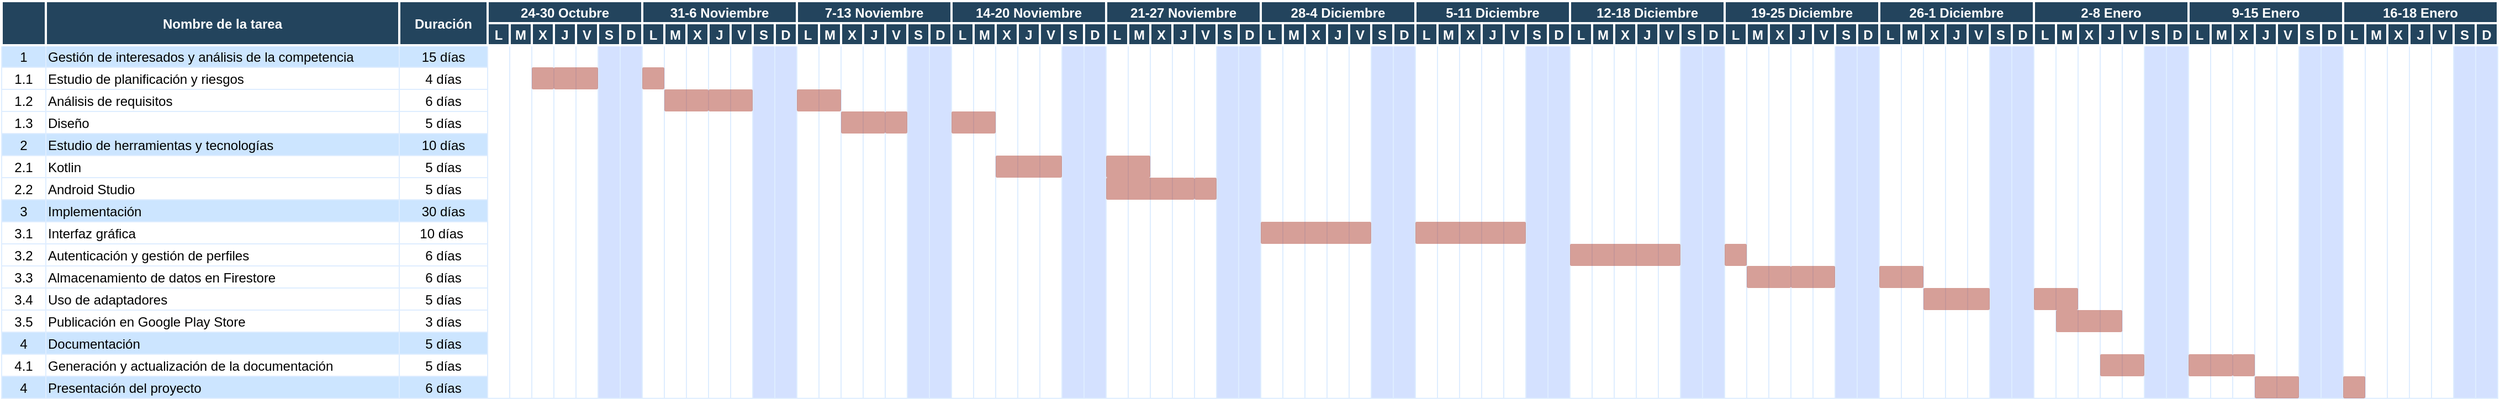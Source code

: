 <mxfile version="20.7.3" type="device"><diagram name="Page-1" id="8378b5f6-a2b2-b727-a746-972ab9d02e00"><mxGraphModel dx="1290" dy="573" grid="1" gridSize="10" guides="1" tooltips="1" connect="0" arrows="1" fold="1" page="1" pageScale="1.5" pageWidth="1169" pageHeight="827" background="none" math="0" shadow="0"><root><mxCell id="0"/><mxCell id="1" parent="0"/><mxCell id="63" value="1" style="strokeColor=#DEEDFF;fillColor=#CCE5FF;" parent="1" vertex="1"><mxGeometry x="86.5" y="380" width="40" height="20" as="geometry"/></mxCell><mxCell id="64" value="Gestión de interesados y análisis de la competencia" style="align=left;strokeColor=#DEEDFF;fillColor=#CCE5FF;" parent="1" vertex="1"><mxGeometry x="126.5" y="380" width="320" height="20" as="geometry"/></mxCell><mxCell id="65" value="15 días" style="strokeColor=#DEEDFF;fillColor=#CCE5FF;" parent="1" vertex="1"><mxGeometry x="446.5" y="380" width="80.0" height="20" as="geometry"/></mxCell><mxCell id="68" value="" style="strokeColor=#DEEDFF" parent="1" vertex="1"><mxGeometry x="526.5" y="380" width="20" height="320" as="geometry"/></mxCell><mxCell id="69" value="1.1" style="strokeColor=#DEEDFF;fillColor=#FFFFFF;" parent="1" vertex="1"><mxGeometry x="86.5" y="400.0" width="40" height="20" as="geometry"/></mxCell><mxCell id="70" value="Estudio de planificación y riesgos " style="align=left;strokeColor=#DEEDFF;fillColor=#FFFFFF;" parent="1" vertex="1"><mxGeometry x="126.5" y="400.0" width="320.0" height="20" as="geometry"/></mxCell><mxCell id="71" value="4 días" style="strokeColor=#DEEDFF;fillColor=#FFFFFF;" parent="1" vertex="1"><mxGeometry x="446.5" y="400.0" width="80.0" height="20" as="geometry"/></mxCell><mxCell id="74" value="1.2" style="strokeColor=#DEEDFF" parent="1" vertex="1"><mxGeometry x="86.5" y="420.0" width="40" height="20" as="geometry"/></mxCell><mxCell id="75" value="Análisis de requisitos " style="align=left;strokeColor=#DEEDFF" parent="1" vertex="1"><mxGeometry x="126.5" y="420.0" width="320.0" height="20.0" as="geometry"/></mxCell><mxCell id="76" value="6 días" style="strokeColor=#DEEDFF" parent="1" vertex="1"><mxGeometry x="446.5" y="420.0" width="80.0" height="20" as="geometry"/></mxCell><mxCell id="79" value="1.3" style="strokeColor=#DEEDFF" parent="1" vertex="1"><mxGeometry x="86.5" y="440.0" width="40" height="20" as="geometry"/></mxCell><mxCell id="80" value="Diseño" style="align=left;strokeColor=#DEEDFF" parent="1" vertex="1"><mxGeometry x="126.5" y="440.0" width="320" height="20" as="geometry"/></mxCell><mxCell id="81" value="5 días" style="strokeColor=#DEEDFF" parent="1" vertex="1"><mxGeometry x="446.5" y="440.0" width="80.0" height="20" as="geometry"/></mxCell><mxCell id="84" value="2" style="strokeColor=#DEEDFF;fillColor=#CCE5FF;" parent="1" vertex="1"><mxGeometry x="86.5" y="460.0" width="40" height="20" as="geometry"/></mxCell><mxCell id="85" value="Estudio de herramientas y tecnologías" style="align=left;strokeColor=#DEEDFF;fillColor=#CCE5FF;" parent="1" vertex="1"><mxGeometry x="126.5" y="460.0" width="320.0" height="20" as="geometry"/></mxCell><mxCell id="86" value="10 días" style="strokeColor=#DEEDFF;fillColor=#CCE5FF;" parent="1" vertex="1"><mxGeometry x="446.5" y="460.0" width="80.0" height="20" as="geometry"/></mxCell><mxCell id="89" value="2.1" style="strokeColor=#DEEDFF" parent="1" vertex="1"><mxGeometry x="86.5" y="480.0" width="40" height="20" as="geometry"/></mxCell><mxCell id="90" value="Kotlin" style="align=left;strokeColor=#DEEDFF" parent="1" vertex="1"><mxGeometry x="126.5" y="480.0" width="320.0" height="20" as="geometry"/></mxCell><mxCell id="91" value="5 días" style="strokeColor=#DEEDFF" parent="1" vertex="1"><mxGeometry x="446.5" y="480.0" width="80.0" height="20" as="geometry"/></mxCell><mxCell id="94" value="2.2" style="strokeColor=#DEEDFF" parent="1" vertex="1"><mxGeometry x="86.5" y="500.0" width="40" height="20" as="geometry"/></mxCell><mxCell id="95" value="Android Studio" style="align=left;strokeColor=#DEEDFF" parent="1" vertex="1"><mxGeometry x="126.5" y="500.0" width="320.0" height="20" as="geometry"/></mxCell><mxCell id="96" value="5 días" style="strokeColor=#DEEDFF" parent="1" vertex="1"><mxGeometry x="446.5" y="500.0" width="80.0" height="20" as="geometry"/></mxCell><mxCell id="Vy-xV0-nqS6MbovDAMu3-279" value="" style="edgeStyle=orthogonalEdgeStyle;rounded=0;orthogonalLoop=1;jettySize=auto;html=1;" parent="1" source="99" target="110" edge="1"><mxGeometry relative="1" as="geometry"/></mxCell><mxCell id="99" value="3" style="strokeColor=#DEEDFF;fillColor=#CCE5FF;" parent="1" vertex="1"><mxGeometry x="86.5" y="520.0" width="40" height="20" as="geometry"/></mxCell><mxCell id="100" value="Implementación" style="align=left;strokeColor=#DEEDFF;fillColor=#CCE5FF;" parent="1" vertex="1"><mxGeometry x="126.5" y="520.0" width="320.0" height="20" as="geometry"/></mxCell><mxCell id="101" value="30 días" style="strokeColor=#DEEDFF;fillColor=#CCE5FF;" parent="1" vertex="1"><mxGeometry x="446.5" y="520.0" width="80.0" height="20" as="geometry"/></mxCell><mxCell id="104" value="3.1" style="strokeColor=#DEEDFF;fillColor=#FFFFFF;" parent="1" vertex="1"><mxGeometry x="86.5" y="540.0" width="40" height="20" as="geometry"/></mxCell><mxCell id="105" value="Interfaz gráfica" style="align=left;strokeColor=#DEEDFF;fillColor=#FFFFFF;" parent="1" vertex="1"><mxGeometry x="126.5" y="540.0" width="320.0" height="20.0" as="geometry"/></mxCell><mxCell id="106" value="10 días " style="strokeColor=#DEEDFF;fillColor=#FFFFFF;" parent="1" vertex="1"><mxGeometry x="446.5" y="540.0" width="80.0" height="20" as="geometry"/></mxCell><mxCell id="109" value="3.2" style="strokeColor=#DEEDFF" parent="1" vertex="1"><mxGeometry x="86.5" y="560.0" width="40" height="20" as="geometry"/></mxCell><mxCell id="110" value="Autenticación y gestión de perfiles " style="align=left;strokeColor=#DEEDFF" parent="1" vertex="1"><mxGeometry x="126.5" y="560.0" width="320.0" height="20" as="geometry"/></mxCell><mxCell id="111" value="6 días" style="strokeColor=#DEEDFF" parent="1" vertex="1"><mxGeometry x="446.5" y="560" width="80" height="20" as="geometry"/></mxCell><mxCell id="114" value="3.3" style="strokeColor=#DEEDFF" parent="1" vertex="1"><mxGeometry x="86.5" y="580.0" width="40" height="20" as="geometry"/></mxCell><mxCell id="115" value="Almacenamiento de datos en Firestore" style="align=left;strokeColor=#DEEDFF" parent="1" vertex="1"><mxGeometry x="126.5" y="580.0" width="320.0" height="20" as="geometry"/></mxCell><mxCell id="116" value="6 días" style="strokeColor=#DEEDFF" parent="1" vertex="1"><mxGeometry x="446.5" y="580.0" width="80.0" height="20" as="geometry"/></mxCell><mxCell id="119" value="3.4" style="strokeColor=#DEEDFF" parent="1" vertex="1"><mxGeometry x="86.5" y="600.0" width="40" height="20" as="geometry"/></mxCell><mxCell id="120" value="Uso de adaptadores" style="align=left;strokeColor=#DEEDFF" parent="1" vertex="1"><mxGeometry x="126.5" y="600.0" width="320" height="20" as="geometry"/></mxCell><mxCell id="121" value="5 días" style="strokeColor=#DEEDFF" parent="1" vertex="1"><mxGeometry x="446.5" y="600.0" width="80.0" height="20" as="geometry"/></mxCell><mxCell id="124" value="3.5" style="strokeColor=#DEEDFF" parent="1" vertex="1"><mxGeometry x="86.5" y="620.0" width="40" height="20" as="geometry"/></mxCell><mxCell id="125" value="Publicación en Google Play Store" style="align=left;strokeColor=#DEEDFF" parent="1" vertex="1"><mxGeometry x="126.5" y="620.0" width="320" height="20" as="geometry"/></mxCell><mxCell id="126" value="3 días" style="strokeColor=#DEEDFF" parent="1" vertex="1"><mxGeometry x="446.5" y="620.0" width="80.0" height="20" as="geometry"/></mxCell><mxCell id="129" value="4" style="strokeColor=#DEEDFF;fillColor=#CCE5FF;" parent="1" vertex="1"><mxGeometry x="86.5" y="640.0" width="40" height="20" as="geometry"/></mxCell><mxCell id="130" value="Documentación" style="align=left;strokeColor=#DEEDFF;fillColor=#CCE5FF;" parent="1" vertex="1"><mxGeometry x="126.5" y="640.0" width="320.0" height="20" as="geometry"/></mxCell><mxCell id="131" value="5 días" style="strokeColor=#DEEDFF;fillColor=#CCE5FF;" parent="1" vertex="1"><mxGeometry x="446.5" y="640.0" width="80.0" height="20" as="geometry"/></mxCell><mxCell id="134" value="4.1" style="strokeColor=#DEEDFF;fillColor=#FFFFFF" parent="1" vertex="1"><mxGeometry x="86.5" y="660.0" width="40" height="20" as="geometry"/></mxCell><mxCell id="135" value="Generación y actualización de la documentación" style="align=left;strokeColor=#DEEDFF;fillColor=#FFFFFF" parent="1" vertex="1"><mxGeometry x="126.5" y="660.0" width="320.0" height="20" as="geometry"/></mxCell><mxCell id="136" value="5 días" style="strokeColor=#DEEDFF;fillColor=#FFFFFF" parent="1" vertex="1"><mxGeometry x="446.5" y="660.0" width="80.0" height="20" as="geometry"/></mxCell><mxCell id="194" value="" style="strokeColor=#DEEDFF" parent="1" vertex="1"><mxGeometry x="546.5" y="380" width="20" height="320" as="geometry"/></mxCell><mxCell id="195" value="" style="strokeColor=#DEEDFF" parent="1" vertex="1"><mxGeometry x="566.5" y="380" width="20" height="320" as="geometry"/></mxCell><mxCell id="196" value="" style="strokeColor=#DEEDFF" parent="1" vertex="1"><mxGeometry x="586.5" y="380" width="20" height="320" as="geometry"/></mxCell><mxCell id="197" value="" style="strokeColor=#DEEDFF" parent="1" vertex="1"><mxGeometry x="606.5" y="380" width="20" height="320" as="geometry"/></mxCell><mxCell id="198" value="" style="strokeColor=#DEEDFF;fillColor=#D4E1FF" parent="1" vertex="1"><mxGeometry x="626.5" y="380" width="20" height="320" as="geometry"/></mxCell><mxCell id="199" value="" style="strokeColor=#DEEDFF;fillColor=#D4E1FF" parent="1" vertex="1"><mxGeometry x="646.5" y="380" width="20" height="320" as="geometry"/></mxCell><mxCell id="200" value="" style="strokeColor=#DEEDFF" parent="1" vertex="1"><mxGeometry x="666.5" y="380" width="20" height="320" as="geometry"/></mxCell><mxCell id="201" value="" style="strokeColor=#DEEDFF" parent="1" vertex="1"><mxGeometry x="686.5" y="380" width="20" height="320" as="geometry"/></mxCell><mxCell id="202" value="" style="strokeColor=#DEEDFF" parent="1" vertex="1"><mxGeometry x="706.5" y="380" width="20" height="320" as="geometry"/></mxCell><mxCell id="203" value="" style="strokeColor=#DEEDFF" parent="1" vertex="1"><mxGeometry x="726.5" y="380" width="20" height="320" as="geometry"/></mxCell><mxCell id="204" value="" style="strokeColor=#DEEDFF" parent="1" vertex="1"><mxGeometry x="746.5" y="380" width="20" height="320" as="geometry"/></mxCell><mxCell id="205" value="" style="strokeColor=#DEEDFF;fillColor=#D4E1FF" parent="1" vertex="1"><mxGeometry x="766.5" y="380" width="20" height="320" as="geometry"/></mxCell><mxCell id="206" value="" style="strokeColor=#DEEDFF;fillColor=#D4E1FF" parent="1" vertex="1"><mxGeometry x="786.5" y="380" width="20" height="320" as="geometry"/></mxCell><mxCell id="207" value="" style="strokeColor=#DEEDFF" parent="1" vertex="1"><mxGeometry x="806.5" y="380" width="20" height="320" as="geometry"/></mxCell><mxCell id="208" value="" style="strokeColor=#DEEDFF" parent="1" vertex="1"><mxGeometry x="826.5" y="380" width="20" height="320" as="geometry"/></mxCell><mxCell id="209" value="" style="strokeColor=#DEEDFF" parent="1" vertex="1"><mxGeometry x="846.5" y="380" width="20" height="320" as="geometry"/></mxCell><mxCell id="210" value="" style="strokeColor=#DEEDFF" parent="1" vertex="1"><mxGeometry x="866.5" y="380" width="20" height="320" as="geometry"/></mxCell><mxCell id="211" value="" style="strokeColor=#DEEDFF" parent="1" vertex="1"><mxGeometry x="886.5" y="380" width="20" height="320" as="geometry"/></mxCell><mxCell id="212" value="" style="strokeColor=#DEEDFF;fillColor=#D4E1FF" parent="1" vertex="1"><mxGeometry x="906.5" y="380" width="20" height="320" as="geometry"/></mxCell><mxCell id="213" value="" style="strokeColor=#DEEDFF;fillColor=#D4E1FF" parent="1" vertex="1"><mxGeometry x="926.5" y="380" width="20" height="320" as="geometry"/></mxCell><mxCell id="214" value="" style="strokeColor=#DEEDFF" parent="1" vertex="1"><mxGeometry x="946.5" y="380" width="20" height="320" as="geometry"/></mxCell><mxCell id="215" value="" style="strokeColor=#DEEDFF" parent="1" vertex="1"><mxGeometry x="966.5" y="380" width="20" height="320" as="geometry"/></mxCell><mxCell id="216" value="" style="strokeColor=#DEEDFF" parent="1" vertex="1"><mxGeometry x="986.5" y="380" width="20" height="320" as="geometry"/></mxCell><mxCell id="217" value="" style="strokeColor=#DEEDFF" parent="1" vertex="1"><mxGeometry x="1006.5" y="380" width="20" height="320" as="geometry"/></mxCell><mxCell id="218" value="" style="strokeColor=#DEEDFF" parent="1" vertex="1"><mxGeometry x="1026.5" y="380" width="20" height="320" as="geometry"/></mxCell><mxCell id="219" value="" style="strokeColor=#DEEDFF;fillColor=#D4E1FF" parent="1" vertex="1"><mxGeometry x="1046.5" y="380" width="20" height="320" as="geometry"/></mxCell><mxCell id="220" value="" style="strokeColor=#DEEDFF;fillColor=#D4E1FF" parent="1" vertex="1"><mxGeometry x="1066.5" y="380" width="20" height="320" as="geometry"/></mxCell><mxCell id="221" value="" style="strokeColor=#DEEDFF" parent="1" vertex="1"><mxGeometry x="1086.5" y="380" width="20" height="320" as="geometry"/></mxCell><mxCell id="222" value="" style="strokeColor=#DEEDFF" parent="1" vertex="1"><mxGeometry x="1106.5" y="380" width="20" height="320" as="geometry"/></mxCell><mxCell id="223" value="" style="strokeColor=#DEEDFF" parent="1" vertex="1"><mxGeometry x="1126.5" y="380" width="20" height="320" as="geometry"/></mxCell><mxCell id="224" value="" style="strokeColor=#DEEDFF" parent="1" vertex="1"><mxGeometry x="1146.5" y="380" width="20" height="320" as="geometry"/></mxCell><mxCell id="225" value="" style="strokeColor=#DEEDFF" parent="1" vertex="1"><mxGeometry x="1166.5" y="380" width="20" height="320" as="geometry"/></mxCell><mxCell id="226" value="" style="strokeColor=#DEEDFF;fillColor=#D4E1FF" parent="1" vertex="1"><mxGeometry x="1186.5" y="380" width="20" height="320" as="geometry"/></mxCell><mxCell id="227" value="" style="strokeColor=#DEEDFF;fillColor=#D4E1FF" parent="1" vertex="1"><mxGeometry x="1206.5" y="380" width="20" height="320" as="geometry"/></mxCell><mxCell id="228" value="" style="strokeColor=#DEEDFF" parent="1" vertex="1"><mxGeometry x="1226.5" y="380" width="20" height="320" as="geometry"/></mxCell><mxCell id="229" value="" style="strokeColor=#DEEDFF" parent="1" vertex="1"><mxGeometry x="1246.5" y="380" width="20" height="320" as="geometry"/></mxCell><mxCell id="230" value="" style="strokeColor=#DEEDFF" parent="1" vertex="1"><mxGeometry x="1266.5" y="380" width="20" height="320" as="geometry"/></mxCell><mxCell id="231" value="" style="strokeColor=#DEEDFF" parent="1" vertex="1"><mxGeometry x="1286.5" y="380" width="20" height="320" as="geometry"/></mxCell><mxCell id="232" value="" style="strokeColor=#DEEDFF" parent="1" vertex="1"><mxGeometry x="1306.5" y="380" width="20" height="320" as="geometry"/></mxCell><mxCell id="233" value="" style="strokeColor=#DEEDFF;fillColor=#D4E1FF" parent="1" vertex="1"><mxGeometry x="1326.5" y="380" width="20" height="320" as="geometry"/></mxCell><mxCell id="234" value="" style="strokeColor=#DEEDFF;fillColor=#D4E1FF" parent="1" vertex="1"><mxGeometry x="1346.5" y="380" width="20" height="320" as="geometry"/></mxCell><mxCell id="235" value="" style="strokeColor=#DEEDFF" parent="1" vertex="1"><mxGeometry x="1366.5" y="380" width="20" height="320" as="geometry"/></mxCell><mxCell id="236" value="" style="strokeColor=#DEEDFF" parent="1" vertex="1"><mxGeometry x="1386.5" y="380" width="20" height="320" as="geometry"/></mxCell><mxCell id="237" value="" style="strokeColor=#DEEDFF" parent="1" vertex="1"><mxGeometry x="1406.5" y="380" width="20" height="320" as="geometry"/></mxCell><mxCell id="238" value="" style="strokeColor=#DEEDFF" parent="1" vertex="1"><mxGeometry x="1426.5" y="380" width="20" height="320" as="geometry"/></mxCell><mxCell id="239" value="" style="strokeColor=#DEEDFF" parent="1" vertex="1"><mxGeometry x="1446.5" y="380" width="20" height="320" as="geometry"/></mxCell><mxCell id="240" value="" style="strokeColor=#DEEDFF;fillColor=#D4E1FF" parent="1" vertex="1"><mxGeometry x="1466.5" y="380" width="20" height="320" as="geometry"/></mxCell><mxCell id="241" value="" style="strokeColor=#DEEDFF;fillColor=#D4E1FF" parent="1" vertex="1"><mxGeometry x="1486.5" y="380" width="20" height="320" as="geometry"/></mxCell><mxCell id="2" value="Nombre de la tarea" style="fillColor=#23445D;strokeColor=#FFFFFF;strokeWidth=2;fontColor=#FFFFFF;fontStyle=1" parent="1" vertex="1"><mxGeometry x="126.5" y="340" width="320" height="40" as="geometry"/></mxCell><mxCell id="3" value="" style="fillColor=#23445D;strokeColor=#FFFFFF;strokeWidth=2;fontColor=#FFFFFF;fontStyle=1" parent="1" vertex="1"><mxGeometry x="86.5" y="340" width="40" height="40" as="geometry"/></mxCell><mxCell id="4" value="24-30 Octubre" style="fillColor=#23445D;strokeColor=#FFFFFF;strokeWidth=2;fontColor=#FFFFFF;fontStyle=1" parent="1" vertex="1"><mxGeometry x="526.5" y="340.0" width="140" height="20" as="geometry"/></mxCell><mxCell id="5" value="L" style="fillColor=#23445D;strokeColor=#FFFFFF;strokeWidth=2;fontColor=#FFFFFF;fontStyle=1" parent="1" vertex="1"><mxGeometry x="526.5" y="360.0" width="20" height="20" as="geometry"/></mxCell><mxCell id="6" value="M" style="fillColor=#23445D;strokeColor=#FFFFFF;strokeWidth=2;fontColor=#FFFFFF;fontStyle=1" parent="1" vertex="1"><mxGeometry x="546.5" y="360.0" width="20" height="20" as="geometry"/></mxCell><mxCell id="7" value="X" style="fillColor=#23445D;strokeColor=#FFFFFF;strokeWidth=2;fontColor=#FFFFFF;fontStyle=1" parent="1" vertex="1"><mxGeometry x="566.5" y="360.0" width="20" height="20" as="geometry"/></mxCell><mxCell id="8" value="J" style="fillColor=#23445D;strokeColor=#FFFFFF;strokeWidth=2;fontColor=#FFFFFF;fontStyle=1" parent="1" vertex="1"><mxGeometry x="586.5" y="360.0" width="20" height="20" as="geometry"/></mxCell><mxCell id="9" value="V" style="fillColor=#23445D;strokeColor=#FFFFFF;strokeWidth=2;fontColor=#FFFFFF;fontStyle=1" parent="1" vertex="1"><mxGeometry x="606.5" y="360.0" width="20" height="20" as="geometry"/></mxCell><mxCell id="10" value="S" style="fillColor=#23445D;strokeColor=#FFFFFF;strokeWidth=2;fontColor=#FFFFFF;fontStyle=1" parent="1" vertex="1"><mxGeometry x="626.5" y="360.0" width="20" height="20" as="geometry"/></mxCell><mxCell id="11" value="D" style="fillColor=#23445D;strokeColor=#FFFFFF;strokeWidth=2;fontColor=#FFFFFF;fontStyle=1" parent="1" vertex="1"><mxGeometry x="646.5" y="360.0" width="20" height="20" as="geometry"/></mxCell><mxCell id="12" value="Duración" style="fillColor=#23445D;strokeColor=#FFFFFF;strokeWidth=2;fontColor=#FFFFFF;fontStyle=1" parent="1" vertex="1"><mxGeometry x="446.5" y="340.0" width="80.0" height="40.0" as="geometry"/></mxCell><mxCell id="15" value="31-6 Noviembre" style="fillColor=#23445D;strokeColor=#FFFFFF;strokeWidth=2;fontColor=#FFFFFF;fontStyle=1" parent="1" vertex="1"><mxGeometry x="666.5" y="340.0" width="140" height="20" as="geometry"/></mxCell><mxCell id="16" value="L" style="fillColor=#23445D;strokeColor=#FFFFFF;strokeWidth=2;fontColor=#FFFFFF;fontStyle=1" parent="1" vertex="1"><mxGeometry x="666.5" y="360.0" width="20" height="20" as="geometry"/></mxCell><mxCell id="17" value="M" style="fillColor=#23445D;strokeColor=#FFFFFF;strokeWidth=2;fontColor=#FFFFFF;fontStyle=1" parent="1" vertex="1"><mxGeometry x="686.5" y="360.0" width="20" height="20" as="geometry"/></mxCell><mxCell id="18" value="X" style="fillColor=#23445D;strokeColor=#FFFFFF;strokeWidth=2;fontColor=#FFFFFF;fontStyle=1" parent="1" vertex="1"><mxGeometry x="706.5" y="360.0" width="20" height="20" as="geometry"/></mxCell><mxCell id="19" value="J" style="fillColor=#23445D;strokeColor=#FFFFFF;strokeWidth=2;fontColor=#FFFFFF;fontStyle=1" parent="1" vertex="1"><mxGeometry x="726.5" y="360.0" width="20" height="20" as="geometry"/></mxCell><mxCell id="20" value="V" style="fillColor=#23445D;strokeColor=#FFFFFF;strokeWidth=2;fontColor=#FFFFFF;fontStyle=1" parent="1" vertex="1"><mxGeometry x="746.5" y="360.0" width="20" height="20" as="geometry"/></mxCell><mxCell id="21" value="S" style="fillColor=#23445D;strokeColor=#FFFFFF;strokeWidth=2;fontColor=#FFFFFF;fontStyle=1" parent="1" vertex="1"><mxGeometry x="766.5" y="360.0" width="20" height="20" as="geometry"/></mxCell><mxCell id="22" value="D" style="fillColor=#23445D;strokeColor=#FFFFFF;strokeWidth=2;fontColor=#FFFFFF;fontStyle=1" parent="1" vertex="1"><mxGeometry x="786.5" y="360.0" width="20" height="20" as="geometry"/></mxCell><mxCell id="23" value="7-13 Noviembre" style="fillColor=#23445D;strokeColor=#FFFFFF;strokeWidth=2;fontColor=#FFFFFF;fontStyle=1" parent="1" vertex="1"><mxGeometry x="806.5" y="340.0" width="140" height="20" as="geometry"/></mxCell><mxCell id="24" value="L" style="fillColor=#23445D;strokeColor=#FFFFFF;strokeWidth=2;fontColor=#FFFFFF;fontStyle=1" parent="1" vertex="1"><mxGeometry x="806.5" y="360.0" width="20" height="20" as="geometry"/></mxCell><mxCell id="25" value="M" style="fillColor=#23445D;strokeColor=#FFFFFF;strokeWidth=2;fontColor=#FFFFFF;fontStyle=1" parent="1" vertex="1"><mxGeometry x="826.5" y="360.0" width="20" height="20" as="geometry"/></mxCell><mxCell id="26" value="X" style="fillColor=#23445D;strokeColor=#FFFFFF;strokeWidth=2;fontColor=#FFFFFF;fontStyle=1" parent="1" vertex="1"><mxGeometry x="846.5" y="360.0" width="20" height="20" as="geometry"/></mxCell><mxCell id="27" value="J" style="fillColor=#23445D;strokeColor=#FFFFFF;strokeWidth=2;fontColor=#FFFFFF;fontStyle=1" parent="1" vertex="1"><mxGeometry x="866.5" y="360.0" width="20" height="20" as="geometry"/></mxCell><mxCell id="28" value="V" style="fillColor=#23445D;strokeColor=#FFFFFF;strokeWidth=2;fontColor=#FFFFFF;fontStyle=1" parent="1" vertex="1"><mxGeometry x="886.5" y="360.0" width="20" height="20" as="geometry"/></mxCell><mxCell id="29" value="S" style="fillColor=#23445D;strokeColor=#FFFFFF;strokeWidth=2;fontColor=#FFFFFF;fontStyle=1" parent="1" vertex="1"><mxGeometry x="906.5" y="360.0" width="20" height="20" as="geometry"/></mxCell><mxCell id="30" value="D" style="fillColor=#23445D;strokeColor=#FFFFFF;strokeWidth=2;fontColor=#FFFFFF;fontStyle=1" parent="1" vertex="1"><mxGeometry x="926.5" y="360.0" width="20" height="20" as="geometry"/></mxCell><mxCell id="31" value="14-20 Noviembre" style="fillColor=#23445D;strokeColor=#FFFFFF;strokeWidth=2;fontColor=#FFFFFF;fontStyle=1" parent="1" vertex="1"><mxGeometry x="946.5" y="340.0" width="140" height="20" as="geometry"/></mxCell><mxCell id="32" value="L" style="fillColor=#23445D;strokeColor=#FFFFFF;strokeWidth=2;fontColor=#FFFFFF;fontStyle=1" parent="1" vertex="1"><mxGeometry x="946.5" y="360.0" width="20" height="20" as="geometry"/></mxCell><mxCell id="33" value="M" style="fillColor=#23445D;strokeColor=#FFFFFF;strokeWidth=2;fontColor=#FFFFFF;fontStyle=1" parent="1" vertex="1"><mxGeometry x="966.5" y="360.0" width="20" height="20" as="geometry"/></mxCell><mxCell id="34" value="X" style="fillColor=#23445D;strokeColor=#FFFFFF;strokeWidth=2;fontColor=#FFFFFF;fontStyle=1" parent="1" vertex="1"><mxGeometry x="986.5" y="360.0" width="20" height="20" as="geometry"/></mxCell><mxCell id="35" value="J" style="fillColor=#23445D;strokeColor=#FFFFFF;strokeWidth=2;fontColor=#FFFFFF;fontStyle=1" parent="1" vertex="1"><mxGeometry x="1006.5" y="360.0" width="20" height="20" as="geometry"/></mxCell><mxCell id="36" value="V" style="fillColor=#23445D;strokeColor=#FFFFFF;strokeWidth=2;fontColor=#FFFFFF;fontStyle=1" parent="1" vertex="1"><mxGeometry x="1026.5" y="360" width="20" height="20" as="geometry"/></mxCell><mxCell id="37" value="S" style="fillColor=#23445D;strokeColor=#FFFFFF;strokeWidth=2;fontColor=#FFFFFF;fontStyle=1" parent="1" vertex="1"><mxGeometry x="1046.5" y="360" width="20" height="20" as="geometry"/></mxCell><mxCell id="38" value="D" style="fillColor=#23445D;strokeColor=#FFFFFF;strokeWidth=2;fontColor=#FFFFFF;fontStyle=1" parent="1" vertex="1"><mxGeometry x="1066.5" y="360" width="20" height="20" as="geometry"/></mxCell><mxCell id="39" value="21-27 Noviembre" style="fillColor=#23445D;strokeColor=#FFFFFF;strokeWidth=2;fontColor=#FFFFFF;fontStyle=1" parent="1" vertex="1"><mxGeometry x="1086.5" y="340.0" width="140" height="20" as="geometry"/></mxCell><mxCell id="40" value="L" style="fillColor=#23445D;strokeColor=#FFFFFF;strokeWidth=2;fontColor=#FFFFFF;fontStyle=1" parent="1" vertex="1"><mxGeometry x="1086.5" y="360.0" width="20" height="20" as="geometry"/></mxCell><mxCell id="41" value="M" style="fillColor=#23445D;strokeColor=#FFFFFF;strokeWidth=2;fontColor=#FFFFFF;fontStyle=1" parent="1" vertex="1"><mxGeometry x="1106.5" y="360.0" width="20" height="20" as="geometry"/></mxCell><mxCell id="42" value="X" style="fillColor=#23445D;strokeColor=#FFFFFF;strokeWidth=2;fontColor=#FFFFFF;fontStyle=1" parent="1" vertex="1"><mxGeometry x="1126.5" y="360.0" width="20" height="20" as="geometry"/></mxCell><mxCell id="43" value="J" style="fillColor=#23445D;strokeColor=#FFFFFF;strokeWidth=2;fontColor=#FFFFFF;fontStyle=1" parent="1" vertex="1"><mxGeometry x="1146.5" y="360.0" width="20" height="20" as="geometry"/></mxCell><mxCell id="44" value="V" style="fillColor=#23445D;strokeColor=#FFFFFF;strokeWidth=2;fontColor=#FFFFFF;fontStyle=1" parent="1" vertex="1"><mxGeometry x="1166.5" y="360" width="20" height="20" as="geometry"/></mxCell><mxCell id="45" value="S" style="fillColor=#23445D;strokeColor=#FFFFFF;strokeWidth=2;fontColor=#FFFFFF;fontStyle=1" parent="1" vertex="1"><mxGeometry x="1186.5" y="360" width="20" height="20" as="geometry"/></mxCell><mxCell id="46" value="D" style="fillColor=#23445D;strokeColor=#FFFFFF;strokeWidth=2;fontColor=#FFFFFF;fontStyle=1" parent="1" vertex="1"><mxGeometry x="1206.5" y="360" width="20" height="20" as="geometry"/></mxCell><mxCell id="47" value="28-4 Diciembre" style="fillColor=#23445D;strokeColor=#FFFFFF;strokeWidth=2;fontColor=#FFFFFF;fontStyle=1" parent="1" vertex="1"><mxGeometry x="1226.5" y="340" width="140" height="20" as="geometry"/></mxCell><mxCell id="48" value="L" style="fillColor=#23445D;strokeColor=#FFFFFF;strokeWidth=2;fontColor=#FFFFFF;fontStyle=1" parent="1" vertex="1"><mxGeometry x="1226.5" y="360" width="20" height="20" as="geometry"/></mxCell><mxCell id="49" value="M" style="fillColor=#23445D;strokeColor=#FFFFFF;strokeWidth=2;fontColor=#FFFFFF;fontStyle=1" parent="1" vertex="1"><mxGeometry x="1246.5" y="360" width="20" height="20" as="geometry"/></mxCell><mxCell id="50" value="X" style="fillColor=#23445D;strokeColor=#FFFFFF;strokeWidth=2;fontColor=#FFFFFF;fontStyle=1" parent="1" vertex="1"><mxGeometry x="1266.5" y="360" width="20" height="20" as="geometry"/></mxCell><mxCell id="51" value="J" style="fillColor=#23445D;strokeColor=#FFFFFF;strokeWidth=2;fontColor=#FFFFFF;fontStyle=1" parent="1" vertex="1"><mxGeometry x="1286.5" y="360" width="20" height="20" as="geometry"/></mxCell><mxCell id="52" value="V" style="fillColor=#23445D;strokeColor=#FFFFFF;strokeWidth=2;fontColor=#FFFFFF;fontStyle=1" parent="1" vertex="1"><mxGeometry x="1306.5" y="360" width="20" height="20" as="geometry"/></mxCell><mxCell id="53" value="S" style="fillColor=#23445D;strokeColor=#FFFFFF;strokeWidth=2;fontColor=#FFFFFF;fontStyle=1" parent="1" vertex="1"><mxGeometry x="1326.5" y="360" width="20" height="20" as="geometry"/></mxCell><mxCell id="54" value="D" style="fillColor=#23445D;strokeColor=#FFFFFF;strokeWidth=2;fontColor=#FFFFFF;fontStyle=1" parent="1" vertex="1"><mxGeometry x="1346.5" y="360" width="20" height="20" as="geometry"/></mxCell><mxCell id="55" value="5-11 Diciembre" style="fillColor=#23445D;strokeColor=#FFFFFF;strokeWidth=2;fontColor=#FFFFFF;fontStyle=1" parent="1" vertex="1"><mxGeometry x="1366.5" y="340.0" width="140" height="20" as="geometry"/></mxCell><mxCell id="56" value="L" style="fillColor=#23445D;strokeColor=#FFFFFF;strokeWidth=2;fontColor=#FFFFFF;fontStyle=1" parent="1" vertex="1"><mxGeometry x="1366.5" y="360.0" width="20" height="20" as="geometry"/></mxCell><mxCell id="57" value="M" style="fillColor=#23445D;strokeColor=#FFFFFF;strokeWidth=2;fontColor=#FFFFFF;fontStyle=1" parent="1" vertex="1"><mxGeometry x="1386.5" y="360.0" width="20" height="20" as="geometry"/></mxCell><mxCell id="58" value="X" style="fillColor=#23445D;strokeColor=#FFFFFF;strokeWidth=2;fontColor=#FFFFFF;fontStyle=1" parent="1" vertex="1"><mxGeometry x="1406.5" y="360.0" width="20" height="20" as="geometry"/></mxCell><mxCell id="59" value="J" style="fillColor=#23445D;strokeColor=#FFFFFF;strokeWidth=2;fontColor=#FFFFFF;fontStyle=1" parent="1" vertex="1"><mxGeometry x="1426.5" y="360.0" width="20" height="20" as="geometry"/></mxCell><mxCell id="60" value="V" style="fillColor=#23445D;strokeColor=#FFFFFF;strokeWidth=2;fontColor=#FFFFFF;fontStyle=1" parent="1" vertex="1"><mxGeometry x="1446.5" y="360.0" width="20" height="20" as="geometry"/></mxCell><mxCell id="61" value="S" style="fillColor=#23445D;strokeColor=#FFFFFF;strokeWidth=2;fontColor=#FFFFFF;fontStyle=1" parent="1" vertex="1"><mxGeometry x="1466.5" y="360.0" width="20" height="20" as="geometry"/></mxCell><mxCell id="62" value="D" style="fillColor=#23445D;strokeColor=#FFFFFF;strokeWidth=2;fontColor=#FFFFFF;fontStyle=1" parent="1" vertex="1"><mxGeometry x="1486.5" y="360.0" width="20" height="20" as="geometry"/></mxCell><mxCell id="Vy-xV0-nqS6MbovDAMu3-282" value="12-18 Diciembre" style="fillColor=#23445D;strokeColor=#FFFFFF;strokeWidth=2;fontColor=#FFFFFF;fontStyle=1" parent="1" vertex="1"><mxGeometry x="1506.5" y="340.0" width="140" height="20" as="geometry"/></mxCell><mxCell id="Vy-xV0-nqS6MbovDAMu3-283" value="19-25 Diciembre" style="fillColor=#23445D;strokeColor=#FFFFFF;strokeWidth=2;fontColor=#FFFFFF;fontStyle=1" parent="1" vertex="1"><mxGeometry x="1646.5" y="340.0" width="140" height="20" as="geometry"/></mxCell><mxCell id="Vy-xV0-nqS6MbovDAMu3-284" value="26-1 Diciembre" style="fillColor=#23445D;strokeColor=#FFFFFF;strokeWidth=2;fontColor=#FFFFFF;fontStyle=1" parent="1" vertex="1"><mxGeometry x="1786.5" y="340.0" width="140" height="20" as="geometry"/></mxCell><mxCell id="Vy-xV0-nqS6MbovDAMu3-285" value="2-8 Enero" style="fillColor=#23445D;strokeColor=#FFFFFF;strokeWidth=2;fontColor=#FFFFFF;fontStyle=1" parent="1" vertex="1"><mxGeometry x="1926.5" y="340.0" width="140" height="20" as="geometry"/></mxCell><mxCell id="Vy-xV0-nqS6MbovDAMu3-286" value="9-15 Enero" style="fillColor=#23445D;strokeColor=#FFFFFF;strokeWidth=2;fontColor=#FFFFFF;fontStyle=1" parent="1" vertex="1"><mxGeometry x="2066.5" y="340.0" width="140" height="20" as="geometry"/></mxCell><mxCell id="Vy-xV0-nqS6MbovDAMu3-287" value="16-18 Enero" style="fillColor=#23445D;strokeColor=#FFFFFF;strokeWidth=2;fontColor=#FFFFFF;fontStyle=1" parent="1" vertex="1"><mxGeometry x="2206.5" y="340.0" width="140" height="20" as="geometry"/></mxCell><mxCell id="Vy-xV0-nqS6MbovDAMu3-289" value="" style="strokeColor=#DEEDFF" parent="1" vertex="1"><mxGeometry x="1506.5" y="380" width="20" height="320" as="geometry"/></mxCell><mxCell id="Vy-xV0-nqS6MbovDAMu3-290" value="" style="strokeColor=#DEEDFF" parent="1" vertex="1"><mxGeometry x="1526.5" y="380" width="20" height="320" as="geometry"/></mxCell><mxCell id="Vy-xV0-nqS6MbovDAMu3-291" value="" style="strokeColor=#DEEDFF" parent="1" vertex="1"><mxGeometry x="1546.5" y="380" width="20" height="320" as="geometry"/></mxCell><mxCell id="Vy-xV0-nqS6MbovDAMu3-292" value="" style="strokeColor=#DEEDFF" parent="1" vertex="1"><mxGeometry x="1566.5" y="380" width="20" height="320" as="geometry"/></mxCell><mxCell id="Vy-xV0-nqS6MbovDAMu3-293" value="" style="strokeColor=#DEEDFF" parent="1" vertex="1"><mxGeometry x="1586.5" y="380" width="20" height="320" as="geometry"/></mxCell><mxCell id="Vy-xV0-nqS6MbovDAMu3-294" value="" style="strokeColor=#DEEDFF;fillColor=#D4E1FF" parent="1" vertex="1"><mxGeometry x="1606.5" y="380" width="20" height="320" as="geometry"/></mxCell><mxCell id="Vy-xV0-nqS6MbovDAMu3-295" value="" style="strokeColor=#DEEDFF;fillColor=#D4E1FF" parent="1" vertex="1"><mxGeometry x="1626.5" y="380" width="20" height="320" as="geometry"/></mxCell><mxCell id="Vy-xV0-nqS6MbovDAMu3-296" value="L" style="fillColor=#23445D;strokeColor=#FFFFFF;strokeWidth=2;fontColor=#FFFFFF;fontStyle=1" parent="1" vertex="1"><mxGeometry x="1506.5" y="360.0" width="20" height="20" as="geometry"/></mxCell><mxCell id="Vy-xV0-nqS6MbovDAMu3-297" value="M" style="fillColor=#23445D;strokeColor=#FFFFFF;strokeWidth=2;fontColor=#FFFFFF;fontStyle=1" parent="1" vertex="1"><mxGeometry x="1526.5" y="360.0" width="20" height="20" as="geometry"/></mxCell><mxCell id="Vy-xV0-nqS6MbovDAMu3-298" value="X" style="fillColor=#23445D;strokeColor=#FFFFFF;strokeWidth=2;fontColor=#FFFFFF;fontStyle=1" parent="1" vertex="1"><mxGeometry x="1546.5" y="360.0" width="20" height="20" as="geometry"/></mxCell><mxCell id="Vy-xV0-nqS6MbovDAMu3-299" value="J" style="fillColor=#23445D;strokeColor=#FFFFFF;strokeWidth=2;fontColor=#FFFFFF;fontStyle=1" parent="1" vertex="1"><mxGeometry x="1566.5" y="360.0" width="20" height="20" as="geometry"/></mxCell><mxCell id="Vy-xV0-nqS6MbovDAMu3-300" value="V" style="fillColor=#23445D;strokeColor=#FFFFFF;strokeWidth=2;fontColor=#FFFFFF;fontStyle=1" parent="1" vertex="1"><mxGeometry x="1586.5" y="360.0" width="20" height="20" as="geometry"/></mxCell><mxCell id="Vy-xV0-nqS6MbovDAMu3-301" value="S" style="fillColor=#23445D;strokeColor=#FFFFFF;strokeWidth=2;fontColor=#FFFFFF;fontStyle=1" parent="1" vertex="1"><mxGeometry x="1606.5" y="360.0" width="20" height="20" as="geometry"/></mxCell><mxCell id="Vy-xV0-nqS6MbovDAMu3-302" value="D" style="fillColor=#23445D;strokeColor=#FFFFFF;strokeWidth=2;fontColor=#FFFFFF;fontStyle=1" parent="1" vertex="1"><mxGeometry x="1626.5" y="360.0" width="20" height="20" as="geometry"/></mxCell><mxCell id="Vy-xV0-nqS6MbovDAMu3-303" value="" style="strokeColor=#DEEDFF" parent="1" vertex="1"><mxGeometry x="1646.5" y="380" width="20" height="320" as="geometry"/></mxCell><mxCell id="Vy-xV0-nqS6MbovDAMu3-304" value="" style="strokeColor=#DEEDFF" parent="1" vertex="1"><mxGeometry x="1666.5" y="380" width="20" height="320" as="geometry"/></mxCell><mxCell id="Vy-xV0-nqS6MbovDAMu3-305" value="" style="strokeColor=#DEEDFF" parent="1" vertex="1"><mxGeometry x="1686.5" y="380" width="20" height="320" as="geometry"/></mxCell><mxCell id="Vy-xV0-nqS6MbovDAMu3-306" value="" style="strokeColor=#DEEDFF" parent="1" vertex="1"><mxGeometry x="1706.5" y="380" width="20" height="320" as="geometry"/></mxCell><mxCell id="Vy-xV0-nqS6MbovDAMu3-307" value="" style="strokeColor=#DEEDFF" parent="1" vertex="1"><mxGeometry x="1726.5" y="380" width="20" height="320" as="geometry"/></mxCell><mxCell id="Vy-xV0-nqS6MbovDAMu3-308" value="" style="strokeColor=#DEEDFF;fillColor=#D4E1FF" parent="1" vertex="1"><mxGeometry x="1746.5" y="380" width="20" height="320" as="geometry"/></mxCell><mxCell id="Vy-xV0-nqS6MbovDAMu3-309" value="" style="strokeColor=#DEEDFF;fillColor=#D4E1FF" parent="1" vertex="1"><mxGeometry x="1766.5" y="380" width="20" height="320" as="geometry"/></mxCell><mxCell id="Vy-xV0-nqS6MbovDAMu3-310" value="L" style="fillColor=#23445D;strokeColor=#FFFFFF;strokeWidth=2;fontColor=#FFFFFF;fontStyle=1" parent="1" vertex="1"><mxGeometry x="1646.5" y="360.0" width="20" height="20" as="geometry"/></mxCell><mxCell id="Vy-xV0-nqS6MbovDAMu3-311" value="M" style="fillColor=#23445D;strokeColor=#FFFFFF;strokeWidth=2;fontColor=#FFFFFF;fontStyle=1" parent="1" vertex="1"><mxGeometry x="1666.5" y="360.0" width="20" height="20" as="geometry"/></mxCell><mxCell id="Vy-xV0-nqS6MbovDAMu3-312" value="X" style="fillColor=#23445D;strokeColor=#FFFFFF;strokeWidth=2;fontColor=#FFFFFF;fontStyle=1" parent="1" vertex="1"><mxGeometry x="1686.5" y="360.0" width="20" height="20" as="geometry"/></mxCell><mxCell id="Vy-xV0-nqS6MbovDAMu3-313" value="J" style="fillColor=#23445D;strokeColor=#FFFFFF;strokeWidth=2;fontColor=#FFFFFF;fontStyle=1" parent="1" vertex="1"><mxGeometry x="1706.5" y="360.0" width="20" height="20" as="geometry"/></mxCell><mxCell id="Vy-xV0-nqS6MbovDAMu3-314" value="V" style="fillColor=#23445D;strokeColor=#FFFFFF;strokeWidth=2;fontColor=#FFFFFF;fontStyle=1" parent="1" vertex="1"><mxGeometry x="1726.5" y="360.0" width="20" height="20" as="geometry"/></mxCell><mxCell id="Vy-xV0-nqS6MbovDAMu3-315" value="S" style="fillColor=#23445D;strokeColor=#FFFFFF;strokeWidth=2;fontColor=#FFFFFF;fontStyle=1" parent="1" vertex="1"><mxGeometry x="1746.5" y="360.0" width="20" height="20" as="geometry"/></mxCell><mxCell id="Vy-xV0-nqS6MbovDAMu3-316" value="D" style="fillColor=#23445D;strokeColor=#FFFFFF;strokeWidth=2;fontColor=#FFFFFF;fontStyle=1" parent="1" vertex="1"><mxGeometry x="1766.5" y="360.0" width="20" height="20" as="geometry"/></mxCell><mxCell id="Vy-xV0-nqS6MbovDAMu3-317" value="" style="strokeColor=#DEEDFF" parent="1" vertex="1"><mxGeometry x="1786.5" y="380" width="20" height="320" as="geometry"/></mxCell><mxCell id="Vy-xV0-nqS6MbovDAMu3-318" value="" style="strokeColor=#DEEDFF" parent="1" vertex="1"><mxGeometry x="1806.5" y="380" width="20" height="320" as="geometry"/></mxCell><mxCell id="Vy-xV0-nqS6MbovDAMu3-319" value="" style="strokeColor=#DEEDFF" parent="1" vertex="1"><mxGeometry x="1826.5" y="380" width="20" height="320" as="geometry"/></mxCell><mxCell id="Vy-xV0-nqS6MbovDAMu3-320" value="" style="strokeColor=#DEEDFF" parent="1" vertex="1"><mxGeometry x="1846.5" y="380" width="20" height="320" as="geometry"/></mxCell><mxCell id="Vy-xV0-nqS6MbovDAMu3-321" value="" style="strokeColor=#DEEDFF" parent="1" vertex="1"><mxGeometry x="1866.5" y="380" width="20" height="320" as="geometry"/></mxCell><mxCell id="Vy-xV0-nqS6MbovDAMu3-322" value="" style="strokeColor=#DEEDFF;fillColor=#D4E1FF" parent="1" vertex="1"><mxGeometry x="1886.5" y="380" width="20" height="320" as="geometry"/></mxCell><mxCell id="Vy-xV0-nqS6MbovDAMu3-323" value="" style="strokeColor=#DEEDFF;fillColor=#D4E1FF" parent="1" vertex="1"><mxGeometry x="1906.5" y="380" width="20" height="320" as="geometry"/></mxCell><mxCell id="Vy-xV0-nqS6MbovDAMu3-324" value="L" style="fillColor=#23445D;strokeColor=#FFFFFF;strokeWidth=2;fontColor=#FFFFFF;fontStyle=1" parent="1" vertex="1"><mxGeometry x="1786.5" y="360.0" width="20" height="20" as="geometry"/></mxCell><mxCell id="Vy-xV0-nqS6MbovDAMu3-325" value="M" style="fillColor=#23445D;strokeColor=#FFFFFF;strokeWidth=2;fontColor=#FFFFFF;fontStyle=1" parent="1" vertex="1"><mxGeometry x="1806.5" y="360.0" width="20" height="20" as="geometry"/></mxCell><mxCell id="Vy-xV0-nqS6MbovDAMu3-326" value="X" style="fillColor=#23445D;strokeColor=#FFFFFF;strokeWidth=2;fontColor=#FFFFFF;fontStyle=1" parent="1" vertex="1"><mxGeometry x="1826.5" y="360.0" width="20" height="20" as="geometry"/></mxCell><mxCell id="Vy-xV0-nqS6MbovDAMu3-327" value="J" style="fillColor=#23445D;strokeColor=#FFFFFF;strokeWidth=2;fontColor=#FFFFFF;fontStyle=1" parent="1" vertex="1"><mxGeometry x="1846.5" y="360.0" width="20" height="20" as="geometry"/></mxCell><mxCell id="Vy-xV0-nqS6MbovDAMu3-328" value="V" style="fillColor=#23445D;strokeColor=#FFFFFF;strokeWidth=2;fontColor=#FFFFFF;fontStyle=1" parent="1" vertex="1"><mxGeometry x="1866.5" y="360.0" width="20" height="20" as="geometry"/></mxCell><mxCell id="Vy-xV0-nqS6MbovDAMu3-329" value="S" style="fillColor=#23445D;strokeColor=#FFFFFF;strokeWidth=2;fontColor=#FFFFFF;fontStyle=1" parent="1" vertex="1"><mxGeometry x="1886.5" y="360.0" width="20" height="20" as="geometry"/></mxCell><mxCell id="Vy-xV0-nqS6MbovDAMu3-330" value="D" style="fillColor=#23445D;strokeColor=#FFFFFF;strokeWidth=2;fontColor=#FFFFFF;fontStyle=1" parent="1" vertex="1"><mxGeometry x="1906.5" y="360.0" width="20" height="20" as="geometry"/></mxCell><mxCell id="Vy-xV0-nqS6MbovDAMu3-331" value="" style="strokeColor=#DEEDFF" parent="1" vertex="1"><mxGeometry x="1926.5" y="380" width="20" height="320" as="geometry"/></mxCell><mxCell id="Vy-xV0-nqS6MbovDAMu3-332" value="" style="strokeColor=#DEEDFF" parent="1" vertex="1"><mxGeometry x="1946.5" y="380" width="20" height="320" as="geometry"/></mxCell><mxCell id="Vy-xV0-nqS6MbovDAMu3-333" value="" style="strokeColor=#DEEDFF" parent="1" vertex="1"><mxGeometry x="1966.5" y="380" width="20" height="320" as="geometry"/></mxCell><mxCell id="Vy-xV0-nqS6MbovDAMu3-334" value="" style="strokeColor=#DEEDFF" parent="1" vertex="1"><mxGeometry x="1986.5" y="380" width="20" height="320" as="geometry"/></mxCell><mxCell id="Vy-xV0-nqS6MbovDAMu3-335" value="" style="strokeColor=#DEEDFF" parent="1" vertex="1"><mxGeometry x="2006.5" y="380" width="20" height="320" as="geometry"/></mxCell><mxCell id="Vy-xV0-nqS6MbovDAMu3-336" value="" style="strokeColor=#DEEDFF;fillColor=#D4E1FF" parent="1" vertex="1"><mxGeometry x="2026.5" y="380" width="20" height="320" as="geometry"/></mxCell><mxCell id="Vy-xV0-nqS6MbovDAMu3-337" value="" style="strokeColor=#DEEDFF;fillColor=#D4E1FF" parent="1" vertex="1"><mxGeometry x="2046.5" y="380" width="20" height="320" as="geometry"/></mxCell><mxCell id="Vy-xV0-nqS6MbovDAMu3-338" value="L" style="fillColor=#23445D;strokeColor=#FFFFFF;strokeWidth=2;fontColor=#FFFFFF;fontStyle=1" parent="1" vertex="1"><mxGeometry x="1926.5" y="360.0" width="20" height="20" as="geometry"/></mxCell><mxCell id="Vy-xV0-nqS6MbovDAMu3-339" value="M" style="fillColor=#23445D;strokeColor=#FFFFFF;strokeWidth=2;fontColor=#FFFFFF;fontStyle=1" parent="1" vertex="1"><mxGeometry x="1946.5" y="360.0" width="20" height="20" as="geometry"/></mxCell><mxCell id="Vy-xV0-nqS6MbovDAMu3-340" value="X" style="fillColor=#23445D;strokeColor=#FFFFFF;strokeWidth=2;fontColor=#FFFFFF;fontStyle=1" parent="1" vertex="1"><mxGeometry x="1966.5" y="360.0" width="20" height="20" as="geometry"/></mxCell><mxCell id="Vy-xV0-nqS6MbovDAMu3-341" value="J" style="fillColor=#23445D;strokeColor=#FFFFFF;strokeWidth=2;fontColor=#FFFFFF;fontStyle=1" parent="1" vertex="1"><mxGeometry x="1986.5" y="360.0" width="20" height="20" as="geometry"/></mxCell><mxCell id="Vy-xV0-nqS6MbovDAMu3-342" value="V" style="fillColor=#23445D;strokeColor=#FFFFFF;strokeWidth=2;fontColor=#FFFFFF;fontStyle=1" parent="1" vertex="1"><mxGeometry x="2006.5" y="360.0" width="20" height="20" as="geometry"/></mxCell><mxCell id="Vy-xV0-nqS6MbovDAMu3-343" value="S" style="fillColor=#23445D;strokeColor=#FFFFFF;strokeWidth=2;fontColor=#FFFFFF;fontStyle=1" parent="1" vertex="1"><mxGeometry x="2026.5" y="360.0" width="20" height="20" as="geometry"/></mxCell><mxCell id="Vy-xV0-nqS6MbovDAMu3-344" value="D" style="fillColor=#23445D;strokeColor=#FFFFFF;strokeWidth=2;fontColor=#FFFFFF;fontStyle=1" parent="1" vertex="1"><mxGeometry x="2046.5" y="360.0" width="20" height="20" as="geometry"/></mxCell><mxCell id="Vy-xV0-nqS6MbovDAMu3-345" value="" style="strokeColor=#DEEDFF" parent="1" vertex="1"><mxGeometry x="2066.5" y="380" width="20" height="320" as="geometry"/></mxCell><mxCell id="Vy-xV0-nqS6MbovDAMu3-346" value="" style="strokeColor=#DEEDFF" parent="1" vertex="1"><mxGeometry x="2086.5" y="380" width="20" height="320" as="geometry"/></mxCell><mxCell id="Vy-xV0-nqS6MbovDAMu3-347" value="" style="strokeColor=#DEEDFF" parent="1" vertex="1"><mxGeometry x="2106.5" y="380" width="20" height="320" as="geometry"/></mxCell><mxCell id="Vy-xV0-nqS6MbovDAMu3-348" value="" style="strokeColor=#DEEDFF" parent="1" vertex="1"><mxGeometry x="2126.5" y="380" width="20" height="320" as="geometry"/></mxCell><mxCell id="Vy-xV0-nqS6MbovDAMu3-349" value="" style="strokeColor=#DEEDFF" parent="1" vertex="1"><mxGeometry x="2146.5" y="380" width="20" height="320" as="geometry"/></mxCell><mxCell id="Vy-xV0-nqS6MbovDAMu3-350" value="" style="strokeColor=#DEEDFF;fillColor=#D4E1FF" parent="1" vertex="1"><mxGeometry x="2166.5" y="380" width="20" height="320" as="geometry"/></mxCell><mxCell id="Vy-xV0-nqS6MbovDAMu3-351" value="" style="strokeColor=#DEEDFF;fillColor=#D4E1FF" parent="1" vertex="1"><mxGeometry x="2186.5" y="380" width="20" height="320" as="geometry"/></mxCell><mxCell id="Vy-xV0-nqS6MbovDAMu3-352" value="L" style="fillColor=#23445D;strokeColor=#FFFFFF;strokeWidth=2;fontColor=#FFFFFF;fontStyle=1" parent="1" vertex="1"><mxGeometry x="2066.5" y="360.0" width="20" height="20" as="geometry"/></mxCell><mxCell id="Vy-xV0-nqS6MbovDAMu3-353" value="M" style="fillColor=#23445D;strokeColor=#FFFFFF;strokeWidth=2;fontColor=#FFFFFF;fontStyle=1" parent="1" vertex="1"><mxGeometry x="2086.5" y="360.0" width="20" height="20" as="geometry"/></mxCell><mxCell id="Vy-xV0-nqS6MbovDAMu3-354" value="X" style="fillColor=#23445D;strokeColor=#FFFFFF;strokeWidth=2;fontColor=#FFFFFF;fontStyle=1" parent="1" vertex="1"><mxGeometry x="2106.5" y="360.0" width="20" height="20" as="geometry"/></mxCell><mxCell id="Vy-xV0-nqS6MbovDAMu3-355" value="J" style="fillColor=#23445D;strokeColor=#FFFFFF;strokeWidth=2;fontColor=#FFFFFF;fontStyle=1" parent="1" vertex="1"><mxGeometry x="2126.5" y="360.0" width="20" height="20" as="geometry"/></mxCell><mxCell id="Vy-xV0-nqS6MbovDAMu3-356" value="V" style="fillColor=#23445D;strokeColor=#FFFFFF;strokeWidth=2;fontColor=#FFFFFF;fontStyle=1" parent="1" vertex="1"><mxGeometry x="2146.5" y="360.0" width="20" height="20" as="geometry"/></mxCell><mxCell id="Vy-xV0-nqS6MbovDAMu3-357" value="S" style="fillColor=#23445D;strokeColor=#FFFFFF;strokeWidth=2;fontColor=#FFFFFF;fontStyle=1" parent="1" vertex="1"><mxGeometry x="2166.5" y="360.0" width="20" height="20" as="geometry"/></mxCell><mxCell id="Vy-xV0-nqS6MbovDAMu3-358" value="D" style="fillColor=#23445D;strokeColor=#FFFFFF;strokeWidth=2;fontColor=#FFFFFF;fontStyle=1" parent="1" vertex="1"><mxGeometry x="2186.5" y="360.0" width="20" height="20" as="geometry"/></mxCell><mxCell id="Vy-xV0-nqS6MbovDAMu3-359" value="" style="strokeColor=#DEEDFF" parent="1" vertex="1"><mxGeometry x="2206.5" y="380" width="20" height="320" as="geometry"/></mxCell><mxCell id="Vy-xV0-nqS6MbovDAMu3-360" value="" style="strokeColor=#DEEDFF" parent="1" vertex="1"><mxGeometry x="2226.5" y="380" width="20" height="320" as="geometry"/></mxCell><mxCell id="Vy-xV0-nqS6MbovDAMu3-361" value="" style="strokeColor=#DEEDFF" parent="1" vertex="1"><mxGeometry x="2246.5" y="380" width="20" height="320" as="geometry"/></mxCell><mxCell id="Vy-xV0-nqS6MbovDAMu3-362" value="" style="strokeColor=#DEEDFF" parent="1" vertex="1"><mxGeometry x="2266.5" y="380" width="20" height="320" as="geometry"/></mxCell><mxCell id="Vy-xV0-nqS6MbovDAMu3-363" value="" style="strokeColor=#DEEDFF" parent="1" vertex="1"><mxGeometry x="2286.5" y="380" width="20" height="320" as="geometry"/></mxCell><mxCell id="Vy-xV0-nqS6MbovDAMu3-364" value="" style="strokeColor=#DEEDFF;fillColor=#D4E1FF" parent="1" vertex="1"><mxGeometry x="2306.5" y="380" width="20" height="320" as="geometry"/></mxCell><mxCell id="Vy-xV0-nqS6MbovDAMu3-365" value="" style="strokeColor=#DEEDFF;fillColor=#D4E1FF" parent="1" vertex="1"><mxGeometry x="2326.5" y="380" width="20" height="320" as="geometry"/></mxCell><mxCell id="Vy-xV0-nqS6MbovDAMu3-366" value="L" style="fillColor=#23445D;strokeColor=#FFFFFF;strokeWidth=2;fontColor=#FFFFFF;fontStyle=1" parent="1" vertex="1"><mxGeometry x="2206.5" y="360.0" width="20" height="20" as="geometry"/></mxCell><mxCell id="Vy-xV0-nqS6MbovDAMu3-367" value="M" style="fillColor=#23445D;strokeColor=#FFFFFF;strokeWidth=2;fontColor=#FFFFFF;fontStyle=1" parent="1" vertex="1"><mxGeometry x="2226.5" y="360.0" width="20" height="20" as="geometry"/></mxCell><mxCell id="Vy-xV0-nqS6MbovDAMu3-368" value="X" style="fillColor=#23445D;strokeColor=#FFFFFF;strokeWidth=2;fontColor=#FFFFFF;fontStyle=1" parent="1" vertex="1"><mxGeometry x="2246.5" y="360.0" width="20" height="20" as="geometry"/></mxCell><mxCell id="Vy-xV0-nqS6MbovDAMu3-369" value="J" style="fillColor=#23445D;strokeColor=#FFFFFF;strokeWidth=2;fontColor=#FFFFFF;fontStyle=1" parent="1" vertex="1"><mxGeometry x="2266.5" y="360.0" width="20" height="20" as="geometry"/></mxCell><mxCell id="Vy-xV0-nqS6MbovDAMu3-370" value="V" style="fillColor=#23445D;strokeColor=#FFFFFF;strokeWidth=2;fontColor=#FFFFFF;fontStyle=1" parent="1" vertex="1"><mxGeometry x="2286.5" y="360.0" width="20" height="20" as="geometry"/></mxCell><mxCell id="Vy-xV0-nqS6MbovDAMu3-371" value="S" style="fillColor=#23445D;strokeColor=#FFFFFF;strokeWidth=2;fontColor=#FFFFFF;fontStyle=1" parent="1" vertex="1"><mxGeometry x="2306.5" y="360.0" width="20" height="20" as="geometry"/></mxCell><mxCell id="Vy-xV0-nqS6MbovDAMu3-372" value="D" style="fillColor=#23445D;strokeColor=#FFFFFF;strokeWidth=2;fontColor=#FFFFFF;fontStyle=1" parent="1" vertex="1"><mxGeometry x="2326.5" y="360.0" width="20" height="20" as="geometry"/></mxCell><mxCell id="Vy-xV0-nqS6MbovDAMu3-374" value="" style="shape=mxgraph.flowchart.process;fillColor=#AE4132;strokeColor=none;strokeWidth=2;opacity=50" parent="1" vertex="1"><mxGeometry x="686.5" y="420.0" width="40.0" height="20.0" as="geometry"/></mxCell><mxCell id="Vy-xV0-nqS6MbovDAMu3-377" value="" style="shape=mxgraph.flowchart.process;fillColor=#AE4132;strokeColor=none;strokeWidth=2;opacity=50" parent="1" vertex="1"><mxGeometry x="666.5" y="400.0" width="20.0" height="20.0" as="geometry"/></mxCell><mxCell id="Vy-xV0-nqS6MbovDAMu3-378" value="" style="shape=mxgraph.flowchart.process;fillColor=#AE4132;strokeColor=none;strokeWidth=2;opacity=50" parent="1" vertex="1"><mxGeometry x="586.5" y="400.0" width="40.0" height="20.0" as="geometry"/></mxCell><mxCell id="Vy-xV0-nqS6MbovDAMu3-379" value="" style="shape=mxgraph.flowchart.process;fillColor=#AE4132;strokeColor=none;strokeWidth=2;opacity=50" parent="1" vertex="1"><mxGeometry x="566.5" y="400.0" width="20.0" height="20.0" as="geometry"/></mxCell><mxCell id="Vy-xV0-nqS6MbovDAMu3-381" value="" style="shape=mxgraph.flowchart.process;fillColor=#AE4132;strokeColor=none;strokeWidth=2;opacity=50" parent="1" vertex="1"><mxGeometry x="726.5" y="420.0" width="40.0" height="20.0" as="geometry"/></mxCell><mxCell id="Vy-xV0-nqS6MbovDAMu3-382" value="" style="shape=mxgraph.flowchart.process;fillColor=#AE4132;strokeColor=none;strokeWidth=2;opacity=50" parent="1" vertex="1"><mxGeometry x="806.5" y="420.0" width="40.0" height="20.0" as="geometry"/></mxCell><mxCell id="Vy-xV0-nqS6MbovDAMu3-383" value="" style="shape=mxgraph.flowchart.process;fillColor=#AE4132;strokeColor=none;strokeWidth=2;opacity=50" parent="1" vertex="1"><mxGeometry x="846.5" y="440.0" width="40.0" height="20.0" as="geometry"/></mxCell><mxCell id="Vy-xV0-nqS6MbovDAMu3-384" value="" style="shape=mxgraph.flowchart.process;fillColor=#AE4132;strokeColor=none;strokeWidth=2;opacity=50" parent="1" vertex="1"><mxGeometry x="886.5" y="440.0" width="20.0" height="20.0" as="geometry"/></mxCell><mxCell id="Vy-xV0-nqS6MbovDAMu3-385" value="" style="shape=mxgraph.flowchart.process;fillColor=#AE4132;strokeColor=none;strokeWidth=2;opacity=50" parent="1" vertex="1"><mxGeometry x="946.5" y="440.0" width="40.0" height="20.0" as="geometry"/></mxCell><mxCell id="Vy-xV0-nqS6MbovDAMu3-388" value="" style="shape=mxgraph.flowchart.process;fillColor=#AE4132;strokeColor=none;strokeWidth=2;opacity=50" parent="1" vertex="1"><mxGeometry x="986.5" y="480.0" width="60.0" height="20.0" as="geometry"/></mxCell><mxCell id="Vy-xV0-nqS6MbovDAMu3-389" value="" style="shape=mxgraph.flowchart.process;fillColor=#AE4132;strokeColor=none;strokeWidth=2;opacity=50" parent="1" vertex="1"><mxGeometry x="1086.5" y="480.0" width="40.0" height="20.0" as="geometry"/></mxCell><mxCell id="Vy-xV0-nqS6MbovDAMu3-390" value="" style="shape=mxgraph.flowchart.process;fillColor=#AE4132;strokeColor=none;strokeWidth=2;opacity=50" parent="1" vertex="1"><mxGeometry x="1086.5" y="500.0" width="80.0" height="20.0" as="geometry"/></mxCell><mxCell id="Vy-xV0-nqS6MbovDAMu3-391" value="" style="shape=mxgraph.flowchart.process;fillColor=#AE4132;strokeColor=none;strokeWidth=2;opacity=50" parent="1" vertex="1"><mxGeometry x="1166.5" y="500.0" width="20.0" height="20.0" as="geometry"/></mxCell><mxCell id="Vy-xV0-nqS6MbovDAMu3-392" value="" style="shape=mxgraph.flowchart.process;fillColor=#AE4132;strokeColor=none;strokeWidth=2;opacity=50" parent="1" vertex="1"><mxGeometry x="1226.5" y="540.0" width="100.0" height="20.0" as="geometry"/></mxCell><mxCell id="Vy-xV0-nqS6MbovDAMu3-393" value="" style="shape=mxgraph.flowchart.process;fillColor=#AE4132;strokeColor=none;strokeWidth=2;opacity=50" parent="1" vertex="1"><mxGeometry x="1366.5" y="540.0" width="100.0" height="20.0" as="geometry"/></mxCell><mxCell id="Vy-xV0-nqS6MbovDAMu3-394" value="" style="shape=mxgraph.flowchart.process;fillColor=#AE4132;strokeColor=none;strokeWidth=2;opacity=50" parent="1" vertex="1"><mxGeometry x="1506.5" y="560.0" width="100.0" height="20.0" as="geometry"/></mxCell><mxCell id="Vy-xV0-nqS6MbovDAMu3-396" value="" style="shape=mxgraph.flowchart.process;fillColor=#AE4132;strokeColor=none;strokeWidth=2;opacity=50" parent="1" vertex="1"><mxGeometry x="1646.5" y="560.0" width="20.0" height="20.0" as="geometry"/></mxCell><mxCell id="Vy-xV0-nqS6MbovDAMu3-398" value="" style="shape=mxgraph.flowchart.process;fillColor=#AE4132;strokeColor=none;strokeWidth=2;opacity=50" parent="1" vertex="1"><mxGeometry x="1666.5" y="580.0" width="40.0" height="20.0" as="geometry"/></mxCell><mxCell id="Vy-xV0-nqS6MbovDAMu3-399" value="" style="shape=mxgraph.flowchart.process;fillColor=#AE4132;strokeColor=none;strokeWidth=2;opacity=50" parent="1" vertex="1"><mxGeometry x="1706.5" y="580.0" width="40.0" height="20.0" as="geometry"/></mxCell><mxCell id="Vy-xV0-nqS6MbovDAMu3-400" value="" style="shape=mxgraph.flowchart.process;fillColor=#AE4132;strokeColor=none;strokeWidth=2;opacity=50" parent="1" vertex="1"><mxGeometry x="1786.5" y="580.0" width="40.0" height="20.0" as="geometry"/></mxCell><mxCell id="Vy-xV0-nqS6MbovDAMu3-403" value="" style="shape=mxgraph.flowchart.process;fillColor=#AE4132;strokeColor=none;strokeWidth=2;opacity=50" parent="1" vertex="1"><mxGeometry x="1826.5" y="600.0" width="60.0" height="20.0" as="geometry"/></mxCell><mxCell id="Vy-xV0-nqS6MbovDAMu3-404" value="" style="shape=mxgraph.flowchart.process;fillColor=#AE4132;strokeColor=none;strokeWidth=2;opacity=50" parent="1" vertex="1"><mxGeometry x="1926.5" y="600.0" width="40.0" height="20.0" as="geometry"/></mxCell><mxCell id="Vy-xV0-nqS6MbovDAMu3-405" value="" style="shape=mxgraph.flowchart.process;fillColor=#AE4132;strokeColor=none;strokeWidth=2;opacity=50" parent="1" vertex="1"><mxGeometry x="1946.5" y="620.0" width="60.0" height="20.0" as="geometry"/></mxCell><mxCell id="Vy-xV0-nqS6MbovDAMu3-408" value="" style="shape=mxgraph.flowchart.process;fillColor=#AE4132;strokeColor=none;strokeWidth=2;opacity=50" parent="1" vertex="1"><mxGeometry x="1986.5" y="660.0" width="40.0" height="20.0" as="geometry"/></mxCell><mxCell id="Vy-xV0-nqS6MbovDAMu3-409" value="4" style="strokeColor=#DEEDFF;fillColor=#CCE5FF;" parent="1" vertex="1"><mxGeometry x="86.5" y="680.0" width="40" height="20" as="geometry"/></mxCell><mxCell id="Vy-xV0-nqS6MbovDAMu3-410" value="Presentación del proyecto" style="align=left;strokeColor=#DEEDFF;fillColor=#CCE5FF;" parent="1" vertex="1"><mxGeometry x="126.5" y="680.0" width="320.0" height="20" as="geometry"/></mxCell><mxCell id="Vy-xV0-nqS6MbovDAMu3-411" value="6 días" style="strokeColor=#DEEDFF;fillColor=#CCE5FF;" parent="1" vertex="1"><mxGeometry x="446.5" y="680.0" width="80.0" height="20" as="geometry"/></mxCell><mxCell id="Vy-xV0-nqS6MbovDAMu3-413" value="" style="shape=mxgraph.flowchart.process;fillColor=#AE4132;strokeColor=none;strokeWidth=2;opacity=50" parent="1" vertex="1"><mxGeometry x="2066.5" y="660.0" width="40.0" height="20.0" as="geometry"/></mxCell><mxCell id="Vy-xV0-nqS6MbovDAMu3-415" value="" style="shape=mxgraph.flowchart.process;fillColor=#AE4132;strokeColor=none;strokeWidth=2;opacity=50" parent="1" vertex="1"><mxGeometry x="2106.5" y="660.0" width="20.0" height="20.0" as="geometry"/></mxCell><mxCell id="Vy-xV0-nqS6MbovDAMu3-421" value="" style="shape=mxgraph.flowchart.process;fillColor=#AE4132;strokeColor=none;strokeWidth=2;opacity=50" parent="1" vertex="1"><mxGeometry x="2126.5" y="680.0" width="40.0" height="20.0" as="geometry"/></mxCell><mxCell id="Vy-xV0-nqS6MbovDAMu3-422" value="" style="shape=mxgraph.flowchart.process;fillColor=#AE4132;strokeColor=none;strokeWidth=2;opacity=50" parent="1" vertex="1"><mxGeometry x="2206.5" y="680.0" width="20.0" height="20.0" as="geometry"/></mxCell></root></mxGraphModel></diagram></mxfile>